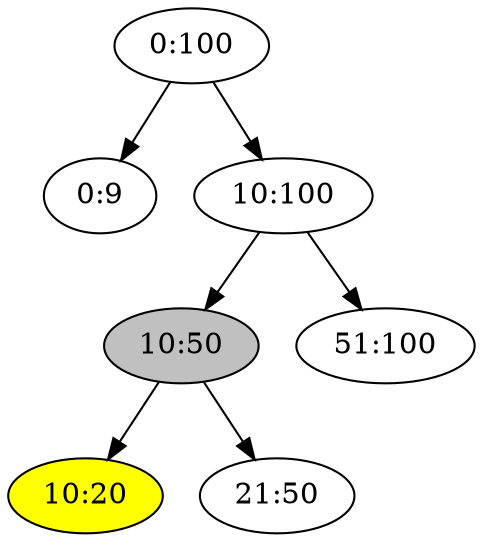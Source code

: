 digraph "r2-i10:20" {

/* Nodes */

N_0_100[label="0:100"];
N_0_9[label="0:9"];
N_10_100[label="10:100"];
N_10_50[label="10:50"][style="filled"][fillcolor="grey"];
N_10_20[label="10:20"][style="filled"][fillcolor="yellow"];
N_21_50[label="21:50"];
N_51_100[label="51:100"];

/* Edges */

N_0_100 -> N_0_9;
N_10_50 -> N_10_20;
N_10_50 -> N_21_50;
N_10_100 -> N_10_50;
N_10_100 -> N_51_100;
N_0_100 -> N_10_100;
}
